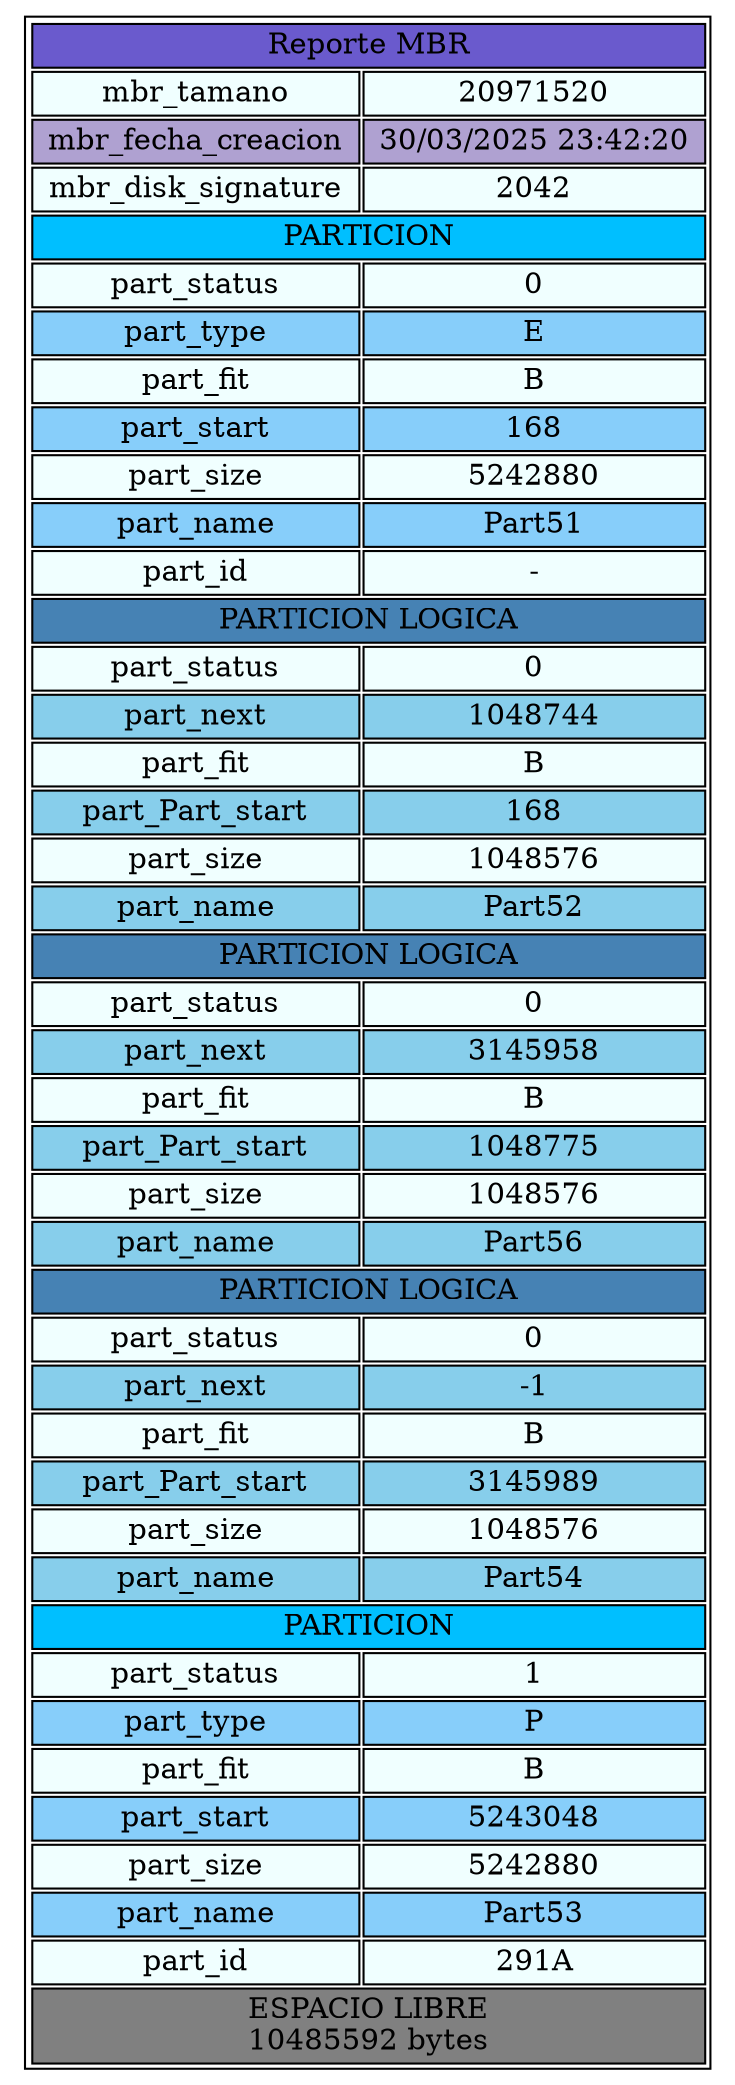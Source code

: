 digraph { 
node [ shape=none ] 
TablaReportNodo [ label = < <table border="1"> 
 <tr>
  <td bgcolor='SlateBlue' COLSPAN="2"> Reporte MBR </td> 
 </tr> 
 <tr>
  <td bgcolor='Azure'> mbr_tamano </td> 
  <td bgcolor='Azure'> 20971520 </td> 
 </tr> 
 <tr>
  <td bgcolor='#AFA1D1'> mbr_fecha_creacion </td> 
  <td bgcolor='#AFA1D1'> 30/03/2025 23:42:20 </td> 
 </tr> 
 <tr>
  <td bgcolor='Azure'> mbr_disk_signature </td> 
  <td bgcolor='Azure'> 2042 </td> 
 </tr>  
 <tr>
  <td bgcolor='DeepSkyBlue' COLSPAN="2"> PARTICION </td> 
 </tr> 
 <tr>
  <td bgcolor='Azure'> part_status </td> 
  <td bgcolor='Azure'> 0 </td> 
 </tr> 
 <tr>
  <td bgcolor='LightSkyBlue'> part_type </td> 
  <td bgcolor='LightSkyBlue'> E </td> 
 </tr> 
 <tr>
  <td bgcolor='Azure'> part_fit </td> 
  <td bgcolor='Azure'> B </td> 
 </tr> 
 <tr>
  <td bgcolor='LightSkyBlue'> part_start </td> 
  <td bgcolor='LightSkyBlue'> 168 </td> 
 </tr> 
 <tr>
  <td bgcolor='Azure'> part_size </td> 
  <td bgcolor='Azure'> 5242880 </td> 
 </tr> 
 <tr>
  <td bgcolor='LightSkyBlue'> part_name </td> 
  <td bgcolor='LightSkyBlue'> Part51 </td> 
 </tr> 
 <tr>
  <td bgcolor='Azure'> part_id </td> 
  <td bgcolor='Azure'> - </td> 
 </tr> 
 <tr>
  <td bgcolor='SteelBlue' COLSPAN="2"> PARTICION LOGICA </td> 
 </tr> 
 <tr>
  <td bgcolor='Azure'> part_status </td> 
  <td bgcolor='Azure'> 0 </td> 
 </tr> 
 <tr>
  <td bgcolor='SkyBlue'> part_next </td> 
  <td bgcolor='SkyBlue'> 1048744 </td> 
 </tr> 
 <tr>
  <td bgcolor='Azure'> part_fit </td> 
  <td bgcolor='Azure'> B </td> 
 </tr> 
 <tr>
  <td bgcolor='SkyBlue'> part_Part_start </td> 
  <td bgcolor='SkyBlue'> 168 </td> 
 </tr> 
 <tr>
  <td bgcolor='Azure'> part_size </td> 
  <td bgcolor='Azure'> 1048576 </td> 
 </tr> 
 <tr>
  <td bgcolor='SkyBlue'> part_name </td> 
  <td bgcolor='SkyBlue'> Part52 </td> 
 </tr> 
 <tr>
  <td bgcolor='SteelBlue' COLSPAN="2"> PARTICION LOGICA </td> 
 </tr> 
 <tr>
  <td bgcolor='Azure'> part_status </td> 
  <td bgcolor='Azure'> 0 </td> 
 </tr> 
 <tr>
  <td bgcolor='SkyBlue'> part_next </td> 
  <td bgcolor='SkyBlue'> 3145958 </td> 
 </tr> 
 <tr>
  <td bgcolor='Azure'> part_fit </td> 
  <td bgcolor='Azure'> B </td> 
 </tr> 
 <tr>
  <td bgcolor='SkyBlue'> part_Part_start </td> 
  <td bgcolor='SkyBlue'> 1048775 </td> 
 </tr> 
 <tr>
  <td bgcolor='Azure'> part_size </td> 
  <td bgcolor='Azure'> 1048576 </td> 
 </tr> 
 <tr>
  <td bgcolor='SkyBlue'> part_name </td> 
  <td bgcolor='SkyBlue'> Part56 </td> 
 </tr> 
 <tr>
  <td bgcolor='SteelBlue' COLSPAN="2"> PARTICION LOGICA </td> 
 </tr> 
 <tr>
  <td bgcolor='Azure'> part_status </td> 
  <td bgcolor='Azure'> 0 </td> 
 </tr> 
 <tr>
  <td bgcolor='SkyBlue'> part_next </td> 
  <td bgcolor='SkyBlue'> -1 </td> 
 </tr> 
 <tr>
  <td bgcolor='Azure'> part_fit </td> 
  <td bgcolor='Azure'> B </td> 
 </tr> 
 <tr>
  <td bgcolor='SkyBlue'> part_Part_start </td> 
  <td bgcolor='SkyBlue'> 3145989 </td> 
 </tr> 
 <tr>
  <td bgcolor='Azure'> part_size </td> 
  <td bgcolor='Azure'> 1048576 </td> 
 </tr> 
 <tr>
  <td bgcolor='SkyBlue'> part_name </td> 
  <td bgcolor='SkyBlue'> Part54 </td> 
 </tr> 
 <tr>
  <td bgcolor='DeepSkyBlue' COLSPAN="2"> PARTICION </td> 
 </tr> 
 <tr>
  <td bgcolor='Azure'> part_status </td> 
  <td bgcolor='Azure'> 1 </td> 
 </tr> 
 <tr>
  <td bgcolor='LightSkyBlue'> part_type </td> 
  <td bgcolor='LightSkyBlue'> P </td> 
 </tr> 
 <tr>
  <td bgcolor='Azure'> part_fit </td> 
  <td bgcolor='Azure'> B </td> 
 </tr> 
 <tr>
  <td bgcolor='LightSkyBlue'> part_start </td> 
  <td bgcolor='LightSkyBlue'> 5243048 </td> 
 </tr> 
 <tr>
  <td bgcolor='Azure'> part_size </td> 
  <td bgcolor='Azure'> 5242880 </td> 
 </tr> 
 <tr>
  <td bgcolor='LightSkyBlue'> part_name </td> 
  <td bgcolor='LightSkyBlue'> Part53 </td> 
 </tr> 
 <tr>
  <td bgcolor='Azure'> part_id </td> 
  <td bgcolor='Azure'> 291A </td> 
 </tr> 
 <tr>
  <td bgcolor='#808080' COLSPAN="2"> ESPACIO LIBRE <br/> 10485592 bytes </td> 
 </tr> 
</table> > ]
}